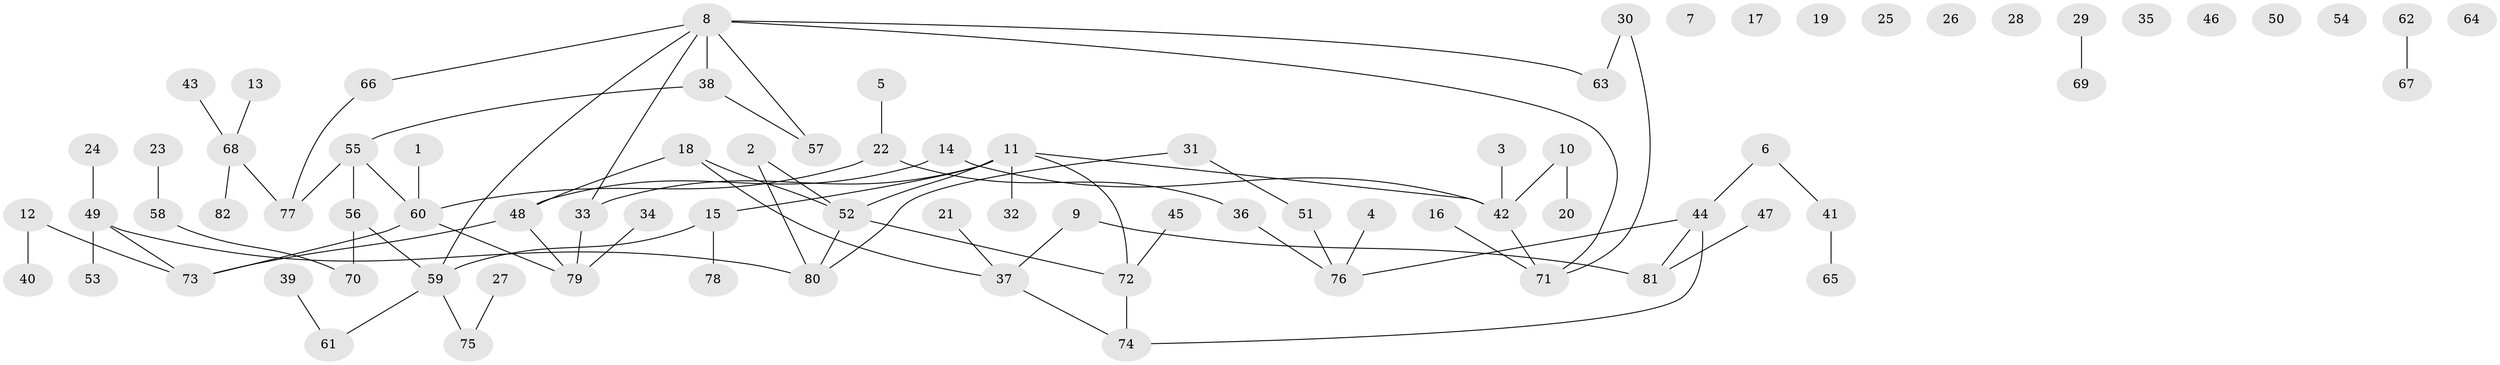 // Generated by graph-tools (version 1.1) at 2025/49/03/09/25 03:49:13]
// undirected, 82 vertices, 85 edges
graph export_dot {
graph [start="1"]
  node [color=gray90,style=filled];
  1;
  2;
  3;
  4;
  5;
  6;
  7;
  8;
  9;
  10;
  11;
  12;
  13;
  14;
  15;
  16;
  17;
  18;
  19;
  20;
  21;
  22;
  23;
  24;
  25;
  26;
  27;
  28;
  29;
  30;
  31;
  32;
  33;
  34;
  35;
  36;
  37;
  38;
  39;
  40;
  41;
  42;
  43;
  44;
  45;
  46;
  47;
  48;
  49;
  50;
  51;
  52;
  53;
  54;
  55;
  56;
  57;
  58;
  59;
  60;
  61;
  62;
  63;
  64;
  65;
  66;
  67;
  68;
  69;
  70;
  71;
  72;
  73;
  74;
  75;
  76;
  77;
  78;
  79;
  80;
  81;
  82;
  1 -- 60;
  2 -- 52;
  2 -- 80;
  3 -- 42;
  4 -- 76;
  5 -- 22;
  6 -- 41;
  6 -- 44;
  8 -- 33;
  8 -- 38;
  8 -- 57;
  8 -- 59;
  8 -- 63;
  8 -- 66;
  8 -- 71;
  9 -- 37;
  9 -- 81;
  10 -- 20;
  10 -- 42;
  11 -- 15;
  11 -- 32;
  11 -- 33;
  11 -- 42;
  11 -- 52;
  11 -- 72;
  12 -- 40;
  12 -- 73;
  13 -- 68;
  14 -- 42;
  14 -- 48;
  15 -- 59;
  15 -- 78;
  16 -- 71;
  18 -- 37;
  18 -- 48;
  18 -- 52;
  21 -- 37;
  22 -- 36;
  22 -- 60;
  23 -- 58;
  24 -- 49;
  27 -- 75;
  29 -- 69;
  30 -- 63;
  30 -- 71;
  31 -- 51;
  31 -- 80;
  33 -- 79;
  34 -- 79;
  36 -- 76;
  37 -- 74;
  38 -- 55;
  38 -- 57;
  39 -- 61;
  41 -- 65;
  42 -- 71;
  43 -- 68;
  44 -- 74;
  44 -- 76;
  44 -- 81;
  45 -- 72;
  47 -- 81;
  48 -- 73;
  48 -- 79;
  49 -- 53;
  49 -- 73;
  49 -- 80;
  51 -- 76;
  52 -- 72;
  52 -- 80;
  55 -- 56;
  55 -- 60;
  55 -- 77;
  56 -- 59;
  56 -- 70;
  58 -- 70;
  59 -- 61;
  59 -- 75;
  60 -- 73;
  60 -- 79;
  62 -- 67;
  66 -- 77;
  68 -- 77;
  68 -- 82;
  72 -- 74;
}
